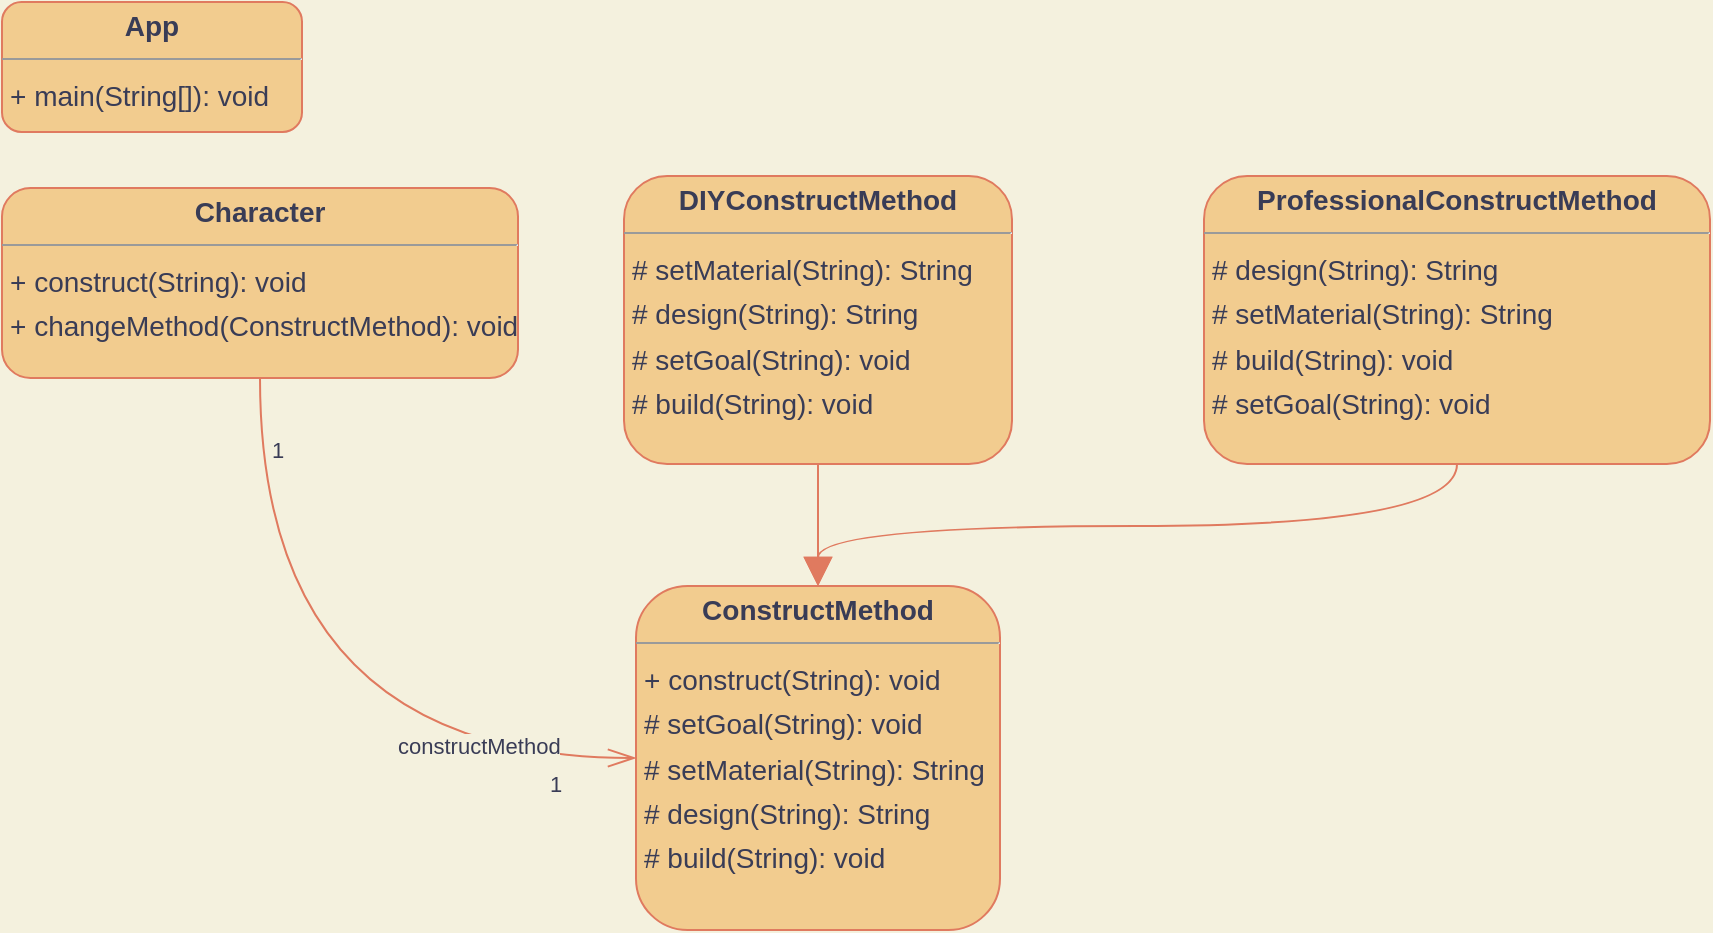 <mxfile version="15.5.4" type="embed"><diagram id="KeHJMOYl_ISIFICk1qxU" name="Page-1"><mxGraphModel dx="1433" dy="1108" grid="1" gridSize="10" guides="1" tooltips="1" connect="1" arrows="1" fold="1" page="0" pageScale="1" pageWidth="850" pageHeight="1100" background="#F4F1DE" math="0" shadow="0"><root><mxCell id="0"/><mxCell id="1" parent="0"/><mxCell id="node0" value="&lt;p style=&quot;margin:0px;margin-top:4px;text-align:center;&quot;&gt;&lt;b&gt;App&lt;/b&gt;&lt;/p&gt;&lt;hr size=&quot;1&quot;/&gt;&lt;p style=&quot;margin:0 0 0 4px;line-height:1.6;&quot;&gt;+ main(String[]): void&lt;/p&gt;" style="verticalAlign=top;align=left;overflow=fill;fontSize=14;fontFamily=Helvetica;html=1;shadow=0;comic=0;labelBackgroundColor=none;strokeWidth=1;fillColor=#F2CC8F;strokeColor=#E07A5F;fontColor=#393C56;rounded=1;" parent="1" vertex="1"><mxGeometry x="-238" y="-49" width="150" height="65" as="geometry"/></mxCell><mxCell id="node4" value="&lt;p style=&quot;margin:0px;margin-top:4px;text-align:center;&quot;&gt;&lt;b&gt;Character&lt;/b&gt;&lt;/p&gt;&lt;hr size=&quot;1&quot;/&gt;&lt;p style=&quot;margin:0 0 0 4px;line-height:1.6;&quot;&gt;+ construct(String): void&lt;br/&gt;+ changeMethod(ConstructMethod): void&lt;/p&gt;" style="verticalAlign=top;align=left;overflow=fill;fontSize=14;fontFamily=Helvetica;html=1;shadow=0;comic=0;labelBackgroundColor=none;strokeWidth=1;fillColor=#F2CC8F;strokeColor=#E07A5F;fontColor=#393C56;rounded=1;" parent="1" vertex="1"><mxGeometry x="-238" y="44" width="258" height="95" as="geometry"/></mxCell><mxCell id="node1" value="&lt;p style=&quot;margin:0px;margin-top:4px;text-align:center;&quot;&gt;&lt;b&gt;ConstructMethod&lt;/b&gt;&lt;/p&gt;&lt;hr size=&quot;1&quot;/&gt;&lt;p style=&quot;margin:0 0 0 4px;line-height:1.6;&quot;&gt;+ construct(String): void&lt;br/&gt;# setGoal(String): void&lt;br/&gt;# setMaterial(String): String&lt;br/&gt;# design(String): String&lt;br/&gt;# build(String): void&lt;/p&gt;" style="verticalAlign=top;align=left;overflow=fill;fontSize=14;fontFamily=Helvetica;html=1;shadow=0;comic=0;labelBackgroundColor=none;strokeWidth=1;fillColor=#F2CC8F;strokeColor=#E07A5F;fontColor=#393C56;rounded=1;" parent="1" vertex="1"><mxGeometry x="79" y="243" width="182" height="172" as="geometry"/></mxCell><mxCell id="node2" value="&lt;p style=&quot;margin:0px;margin-top:4px;text-align:center;&quot;&gt;&lt;b&gt;DIYConstructMethod&lt;/b&gt;&lt;/p&gt;&lt;hr size=&quot;1&quot;/&gt;&lt;p style=&quot;margin:0 0 0 4px;line-height:1.6;&quot;&gt;# setMaterial(String): String&lt;br/&gt;# design(String): String&lt;br/&gt;# setGoal(String): void&lt;br/&gt;# build(String): void&lt;/p&gt;" style="verticalAlign=top;align=left;overflow=fill;fontSize=14;fontFamily=Helvetica;html=1;shadow=0;comic=0;labelBackgroundColor=none;strokeWidth=1;fillColor=#F2CC8F;strokeColor=#E07A5F;fontColor=#393C56;rounded=1;" parent="1" vertex="1"><mxGeometry x="73" y="38" width="194" height="144" as="geometry"/></mxCell><mxCell id="node3" value="&lt;p style=&quot;margin:0px;margin-top:4px;text-align:center;&quot;&gt;&lt;b&gt;ProfessionalConstructMethod&lt;/b&gt;&lt;/p&gt;&lt;hr size=&quot;1&quot;/&gt;&lt;p style=&quot;margin:0 0 0 4px;line-height:1.6;&quot;&gt;# design(String): String&lt;br/&gt;# setMaterial(String): String&lt;br/&gt;# build(String): void&lt;br/&gt;# setGoal(String): void&lt;/p&gt;" style="verticalAlign=top;align=left;overflow=fill;fontSize=14;fontFamily=Helvetica;html=1;shadow=0;comic=0;labelBackgroundColor=none;strokeWidth=1;fillColor=#F2CC8F;strokeColor=#E07A5F;fontColor=#393C56;rounded=1;" parent="1" vertex="1"><mxGeometry x="363" y="38" width="253" height="144" as="geometry"/></mxCell><mxCell id="edge2" value="" style="html=1;edgeStyle=orthogonalEdgeStyle;dashed=0;startArrow=diamondThinstartSize=12;endArrow=openThin;endSize=12;strokeColor=#E07A5F;exitX=0.500;exitY=1.001;exitDx=0;exitDy=0;entryX=0.000;entryY=0.500;entryDx=0;entryDy=0;labelBackgroundColor=#F4F1DE;fontColor=#393C56;curved=1;" parent="1" source="node4" target="node1" edge="1"><mxGeometry width="50" height="50" relative="1" as="geometry"><Array as="points"><mxPoint x="-109" y="329"/></Array></mxGeometry></mxCell><mxCell id="label12" value="1" style="edgeLabel;resizable=0;html=1;align=left;verticalAlign=top;strokeColor=#E07A5F;labelBackgroundColor=#F4F1DE;fontColor=#393C56;rounded=1;" parent="edge2" vertex="1" connectable="0"><mxGeometry x="-105" y="162" as="geometry"/></mxCell><mxCell id="label16" value="1" style="edgeLabel;resizable=0;html=1;align=left;verticalAlign=top;strokeColor=#E07A5F;labelBackgroundColor=#F4F1DE;fontColor=#393C56;rounded=1;" parent="edge2" vertex="1" connectable="0"><mxGeometry x="34" y="329" as="geometry"/></mxCell><mxCell id="label17" value="constructMethod" style="edgeLabel;resizable=0;html=1;align=left;verticalAlign=top;strokeColor=#E07A5F;labelBackgroundColor=#F4F1DE;fontColor=#393C56;rounded=1;" parent="edge2" vertex="1" connectable="0"><mxGeometry x="-42" y="310" as="geometry"/></mxCell><mxCell id="edge0" value="" style="html=1;edgeStyle=orthogonalEdgeStyle;dashed=0;startArrow=none;endArrow=block;endSize=12;strokeColor=#E07A5F;exitX=0.500;exitY=1.000;exitDx=0;exitDy=0;entryX=0.500;entryY=0.000;entryDx=0;entryDy=0;labelBackgroundColor=#F4F1DE;fontColor=#393C56;curved=1;" parent="1" source="node2" target="node1" edge="1"><mxGeometry width="50" height="50" relative="1" as="geometry"><Array as="points"/></mxGeometry></mxCell><mxCell id="edge1" value="" style="html=1;edgeStyle=orthogonalEdgeStyle;dashed=0;startArrow=none;endArrow=block;endSize=12;strokeColor=#E07A5F;exitX=0.500;exitY=1.000;exitDx=0;exitDy=0;entryX=0.500;entryY=0.000;entryDx=0;entryDy=0;labelBackgroundColor=#F4F1DE;fontColor=#393C56;curved=1;" parent="1" source="node3" target="node1" edge="1"><mxGeometry width="50" height="50" relative="1" as="geometry"><Array as="points"><mxPoint x="489" y="213"/><mxPoint x="170" y="213"/></Array></mxGeometry></mxCell></root></mxGraphModel></diagram></mxfile>